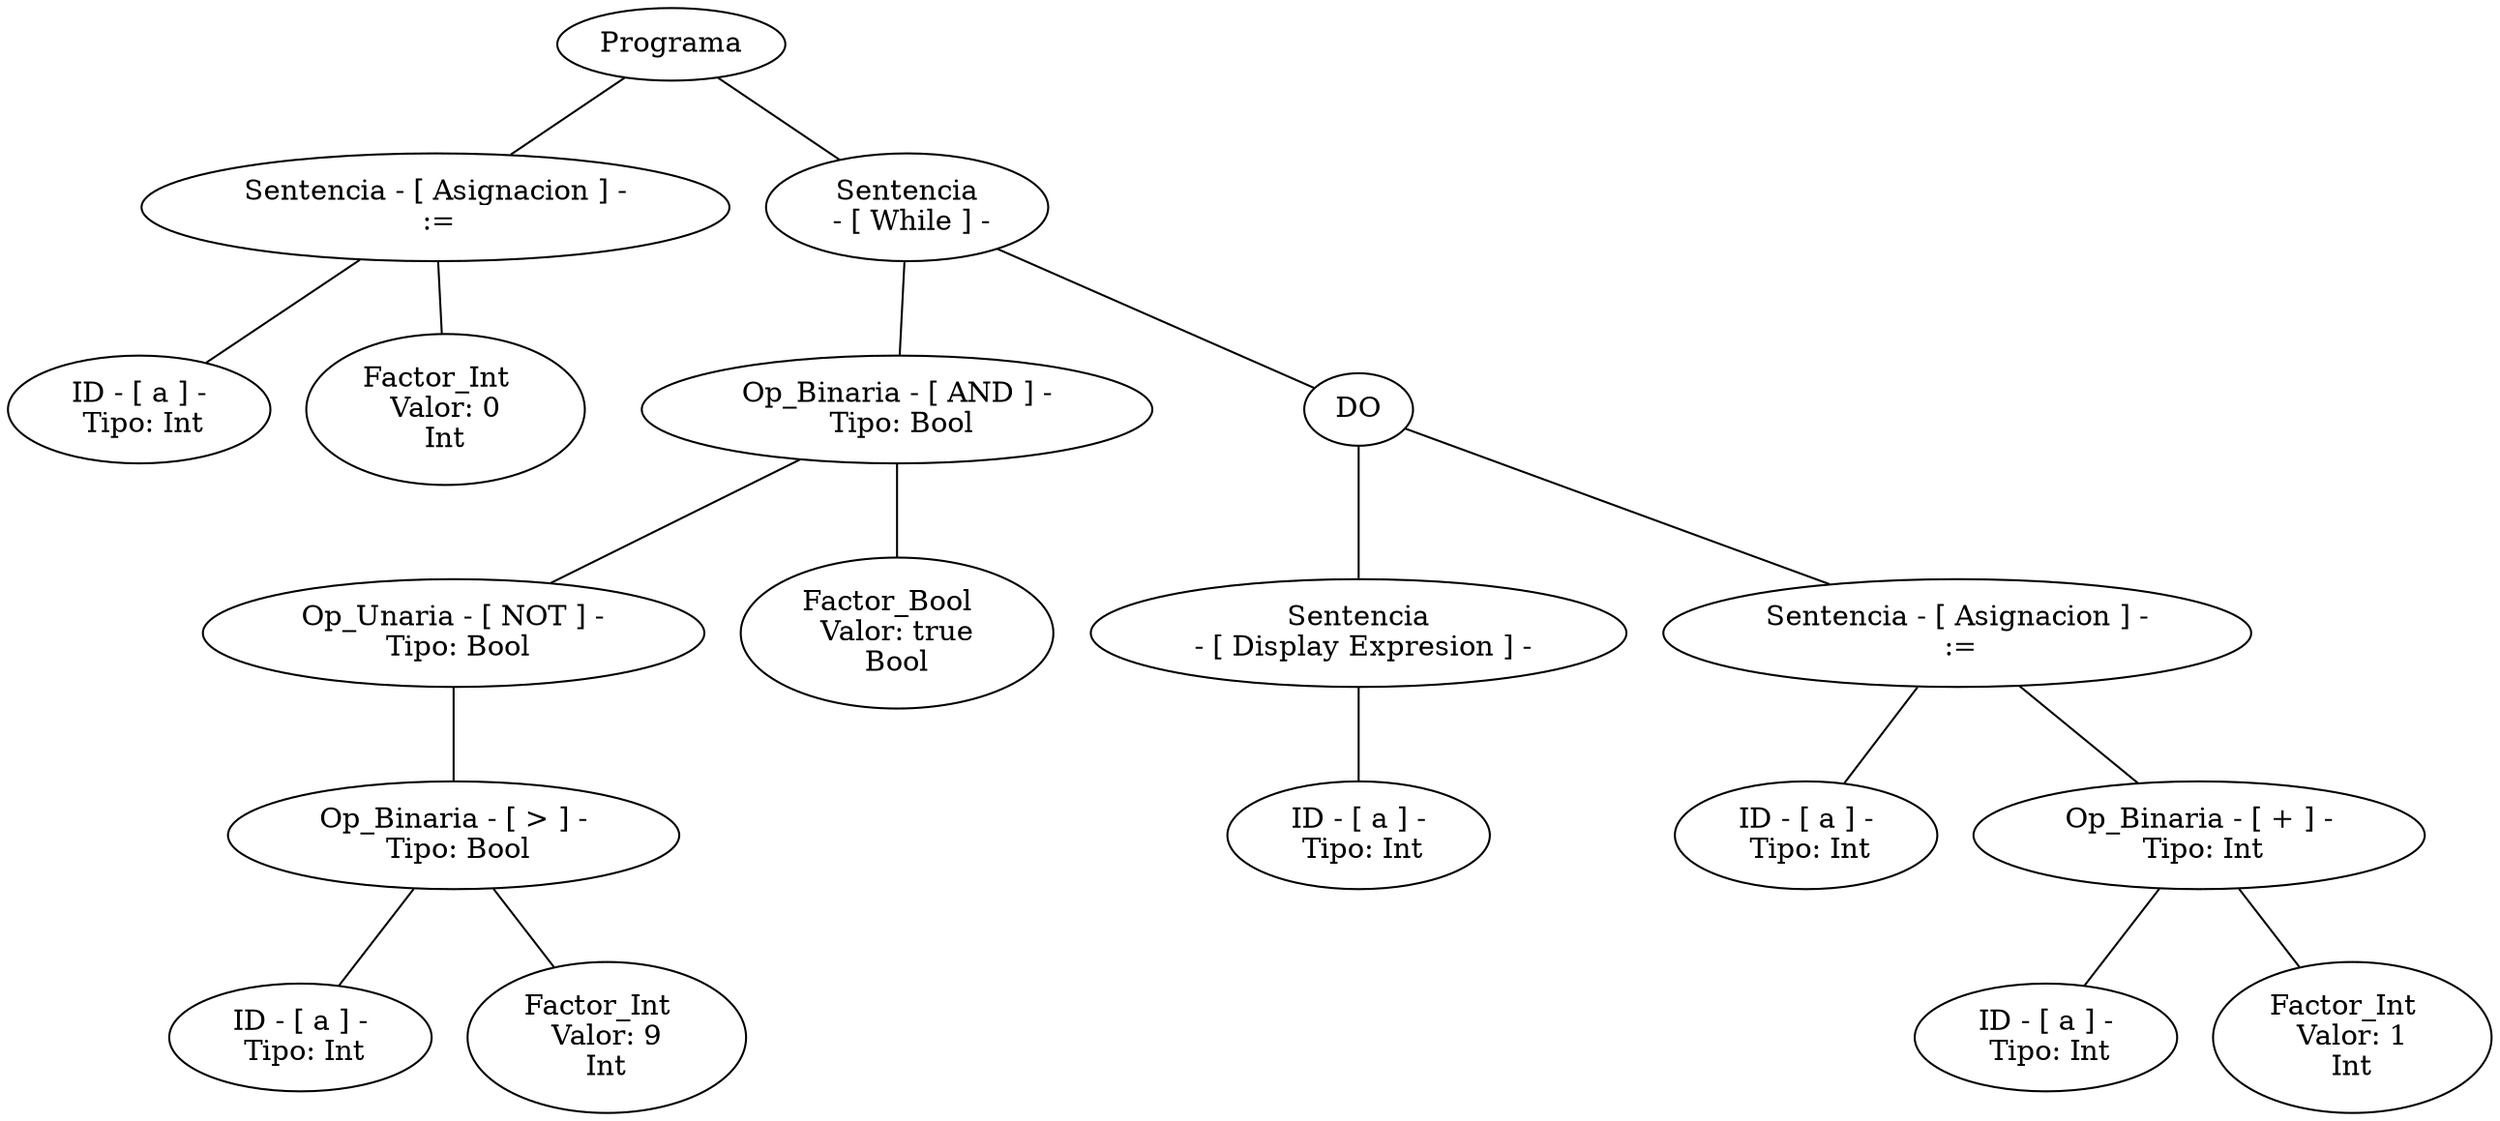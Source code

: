 graph G {nodo_programa[label="Programa"]
nodo_1560911714[label="Sentencia - [ Asignacion ] -
 :="]
nodo_programa--nodo_1560911714
nodo_96639997[label=" ID - [ a ] - 
 Tipo: Int"]
nodo_1560911714--nodo_96639997
nodo_443308702[label="Factor_Int  
 Valor: 0 
Int"]
nodo_1560911714--nodo_443308702
nodo_1109371569[label="Sentencia
 - [ While ] -"]
nodo_programa--nodo_1109371569
nodo_610998173[label=" Op_Binaria - [ AND ] - 
 Tipo: Bool"]
nodo_1109371569--nodo_610998173
nodo_6566818[label=" Op_Unaria - [ NOT ] - 
 Tipo: Bool"]
nodo_610998173--nodo_6566818
nodo_930990596[label=" Op_Binaria - [ > ] - 
 Tipo: Bool"]
nodo_6566818--nodo_930990596
nodo_939047783[label=" ID - [ a ] - 
 Tipo: Int"]
nodo_930990596--nodo_939047783
nodo_1237514926[label="Factor_Int  
 Valor: 9 
Int"]
nodo_930990596--nodo_1237514926
nodo_1650967483[label="Factor_Bool  
 Valor: true 
Bool"]
nodo_610998173--nodo_1650967483
nodo_11093715691[label="DO"]
nodo_1109371569--nodo_11093715691
nodo_1104106489[label="Sentencia
 - [ Display Expresion ] -"]
nodo_11093715691--nodo_1104106489
nodo_2047329716[label=" ID - [ a ] - 
 Tipo: Int"]
nodo_1104106489--nodo_2047329716
nodo_109961541[label="Sentencia - [ Asignacion ] -
 :="]
nodo_11093715691--nodo_109961541
nodo_1732398722[label=" ID - [ a ] - 
 Tipo: Int"]
nodo_109961541--nodo_1732398722
nodo_193064360[label=" Op_Binaria - [ + ] - 
 Tipo: Int"]
nodo_109961541--nodo_193064360
nodo_94438417[label=" ID - [ a ] - 
 Tipo: Int"]
nodo_193064360--nodo_94438417
nodo_787604730[label="Factor_Int  
 Valor: 1 
Int"]
nodo_193064360--nodo_787604730
}
